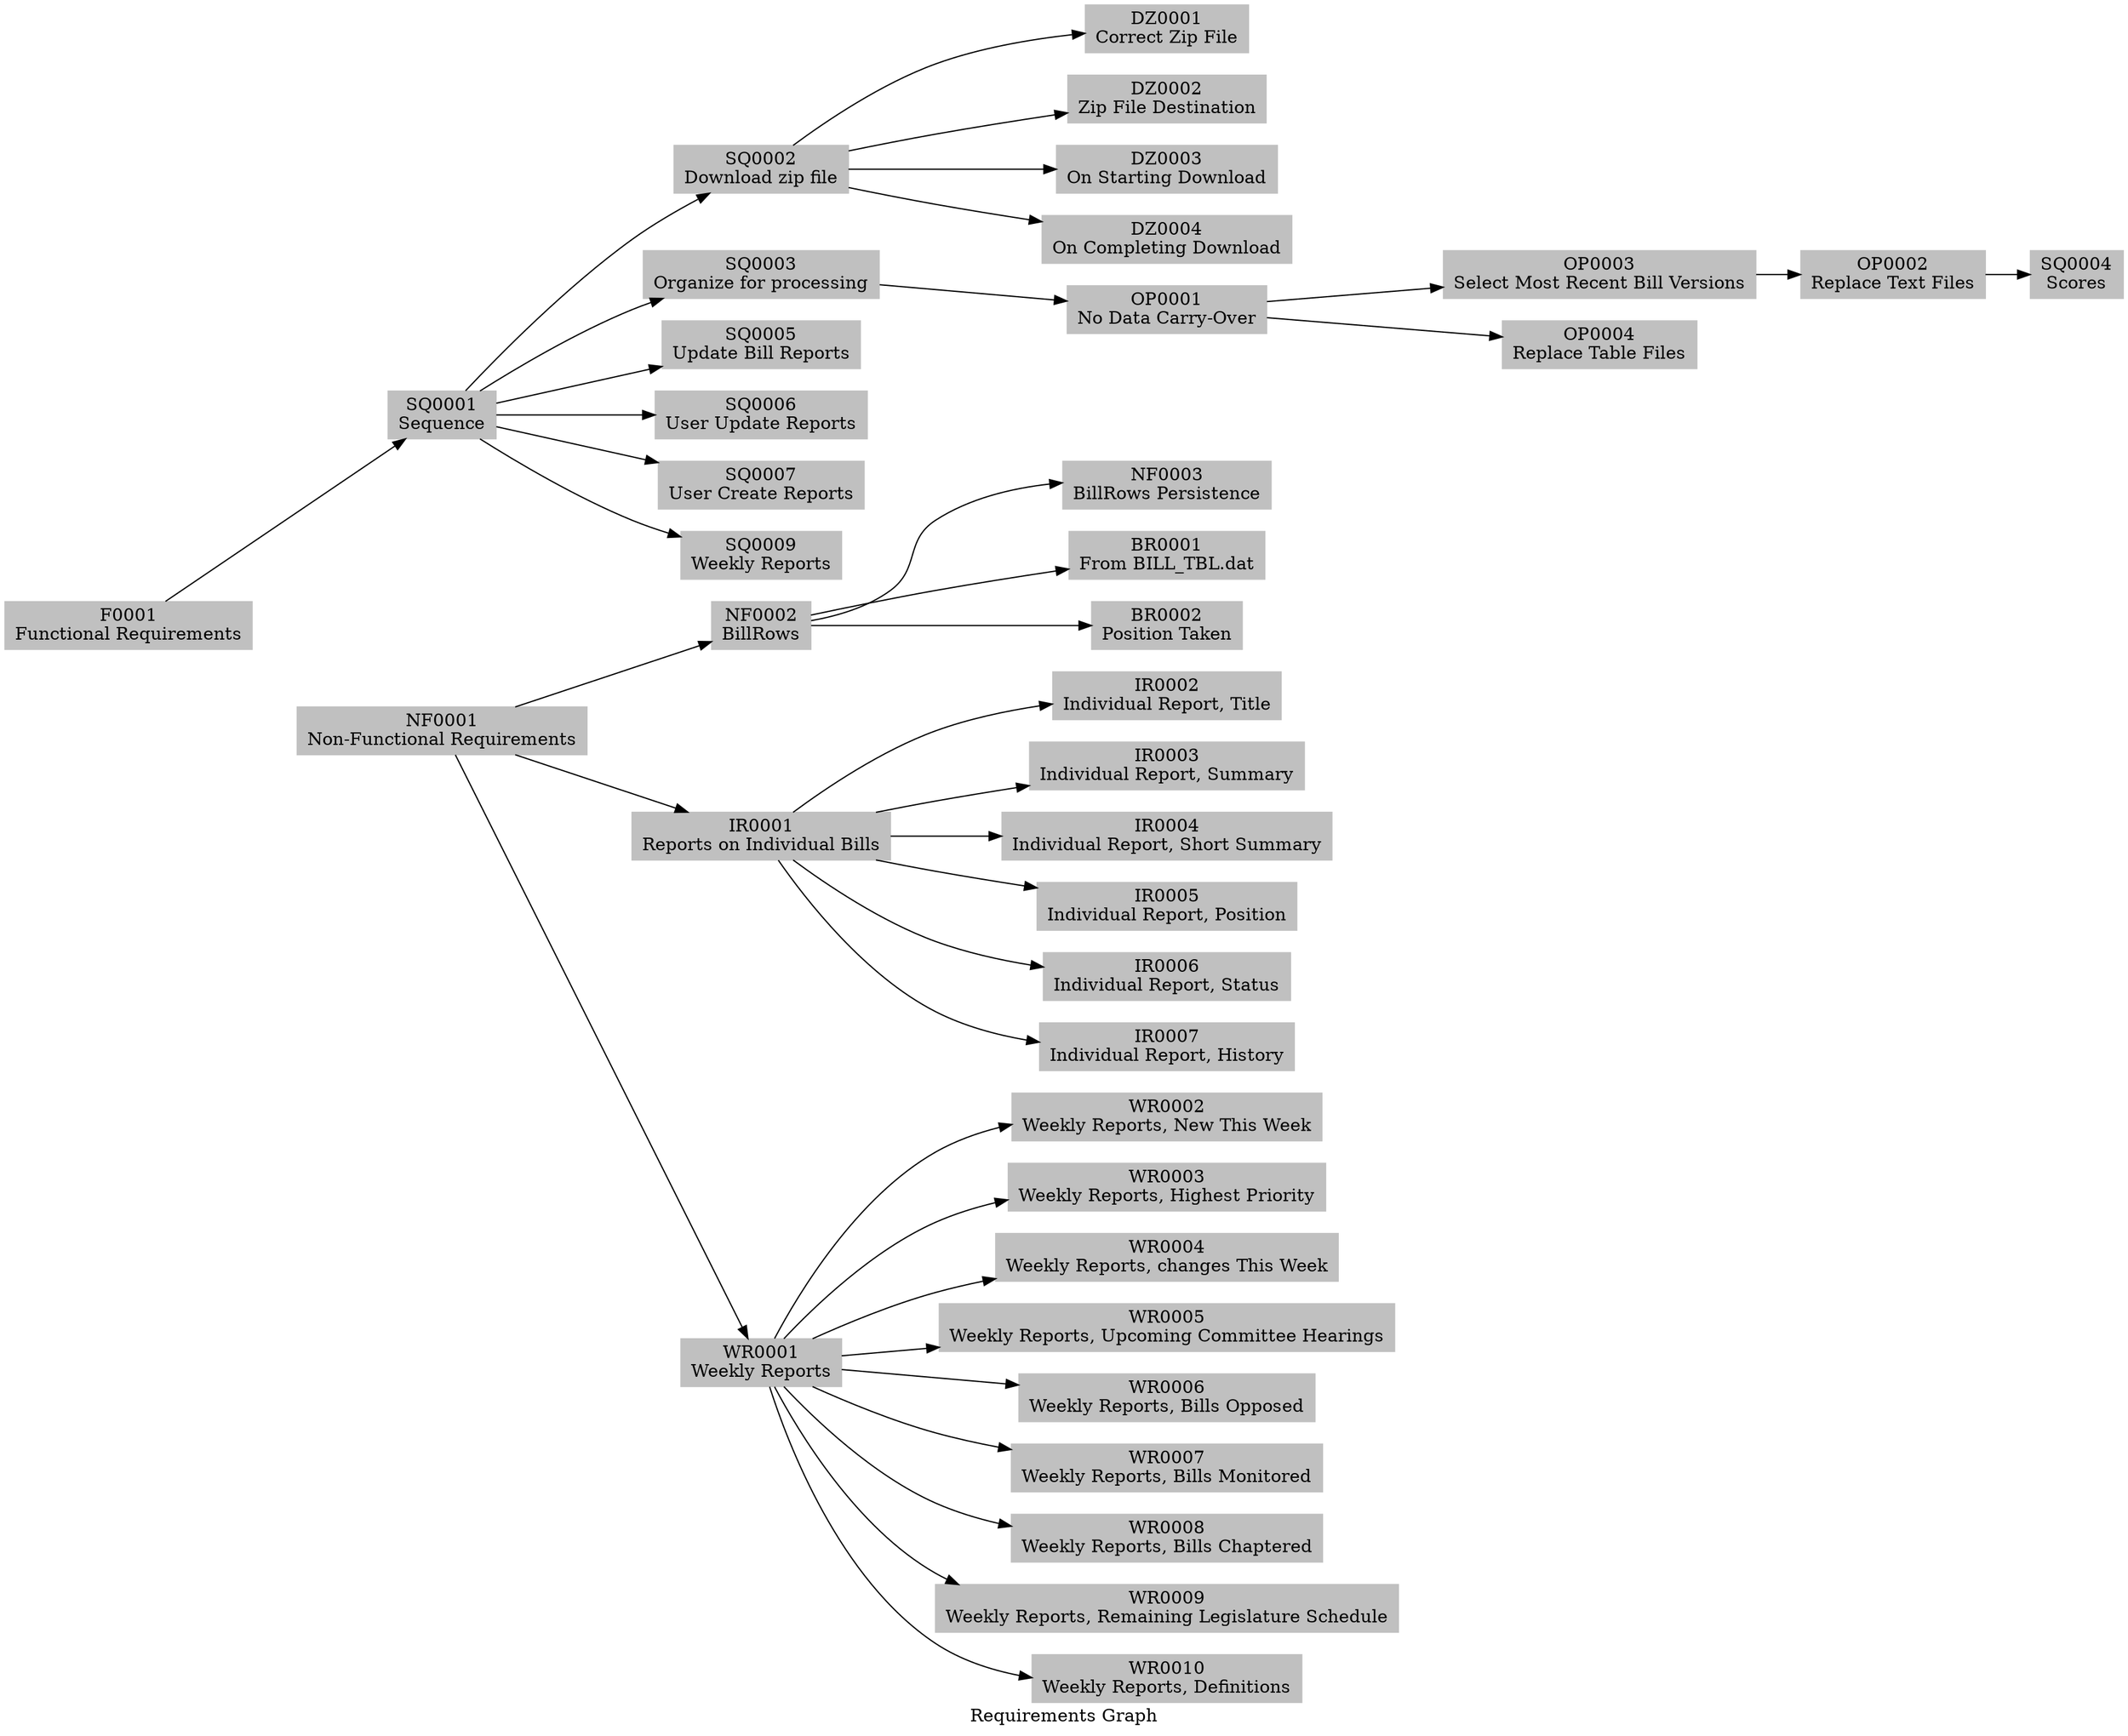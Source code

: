 #
digraph diagram
{
label="Requirements Graph"
  rankdir = LR;
# concentrate = true;
# edge[samehead=h1, sametail=t1];
  edge[samehead=h1];
"F0001" [label="F0001
Functional Requirements", shape = rectangle, style = filled, color = gray]
"SQ0001" [label="SQ0001
Sequence", shape = rectangle, style = filled, color = gray]
"F0001" -> "SQ0001"
"SQ0002" [label="SQ0002
Download zip file", shape = rectangle, style = filled, color = gray]
"SQ0001" -> "SQ0002"
"SQ0003" [label="SQ0003
Organize for processing", shape = rectangle, style = filled, color = gray]
"SQ0001" -> "SQ0003"
"SQ0004" [label="SQ0004
Scores", shape = rectangle, style = filled, color = gray]
"OP0002" -> "SQ0004"
"SQ0005" [label="SQ0005
Update Bill Reports", shape = rectangle, style = filled, color = gray]
"SQ0001" -> "SQ0005"
"SQ0006" [label="SQ0006
User Update Reports", shape = rectangle, style = filled, color = gray]
"SQ0001" -> "SQ0006"
"SQ0007" [label="SQ0007
User Create Reports", shape = rectangle, style = filled, color = gray]
"SQ0001" -> "SQ0007"
"SQ0009" [label="SQ0009
Weekly Reports", shape = rectangle, style = filled, color = gray]
"SQ0001" -> "SQ0009"
"DZ0001" [label="DZ0001
Correct Zip File", shape = rectangle, style = filled, color = gray]
"SQ0002" -> "DZ0001"
"DZ0002" [label="DZ0002
Zip File Destination", shape = rectangle, style = filled, color = gray]
"SQ0002" -> "DZ0002"
"DZ0003" [label="DZ0003
On Starting Download", shape = rectangle, style = filled, color = gray]
"SQ0002" -> "DZ0003"
"DZ0004" [label="DZ0004
On Completing Download", shape = rectangle, style = filled, color = gray]
"SQ0002" -> "DZ0004"
"OP0001" [label="OP0001
No Data Carry-Over", shape = rectangle, style = filled, color = gray]
"SQ0003" -> "OP0001"
"OP0002" [label="OP0002
Replace Text Files", shape = rectangle, style = filled, color = gray]
"OP0003" -> "OP0002"
"OP0003" [label="OP0003
Select Most Recent Bill Versions", shape = rectangle, style = filled, color = gray]
"OP0001" -> "OP0003"
"OP0004" [label="OP0004
Replace Table Files", shape = rectangle, style = filled, color = gray]
"OP0001" -> "OP0004"
"NF0001" [label="NF0001
Non-Functional Requirements", shape = rectangle, style = filled, color = gray]
"NF0002" [label="NF0002
BillRows", shape = rectangle, style = filled, color = gray]
"NF0001" -> "NF0002"
"NF0003" [label="NF0003
BillRows Persistence", shape = rectangle, style = filled, color = gray]
"NF0002" -> "NF0003"
"BR0001" [label="BR0001
From BILL_TBL.dat", shape = rectangle, style = filled, color = gray]
"NF0002" -> "BR0001"
"BR0002" [label="BR0002
Position Taken", shape = rectangle, style = filled, color = gray]
"NF0002" -> "BR0002"
"IR0001" [label="IR0001
Reports on Individual Bills", shape = rectangle, style = filled, color = gray]
"NF0001" -> "IR0001"
"IR0002" [label="IR0002
Individual Report, Title", shape = rectangle, style = filled, color = gray]
"IR0001" -> "IR0002"
"IR0003" [label="IR0003
Individual Report, Summary", shape = rectangle, style = filled, color = gray]
"IR0001" -> "IR0003"
"IR0004" [label="IR0004
Individual Report, Short Summary", shape = rectangle, style = filled, color = gray]
"IR0001" -> "IR0004"
"IR0005" [label="IR0005
Individual Report, Position", shape = rectangle, style = filled, color = gray]
"IR0001" -> "IR0005"
"IR0006" [label="IR0006
Individual Report, Status", shape = rectangle, style = filled, color = gray]
"IR0001" -> "IR0006"
"IR0007" [label="IR0007
Individual Report, History", shape = rectangle, style = filled, color = gray]
"IR0001" -> "IR0007"
"WR0001" [label="WR0001
Weekly Reports", shape = rectangle, style = filled, color = gray]
"NF0001" -> "WR0001"
"WR0002" [label="WR0002
Weekly Reports, New This Week", shape = rectangle, style = filled, color = gray]
"WR0001" -> "WR0002"
"WR0003" [label="WR0003
Weekly Reports, Highest Priority", shape = rectangle, style = filled, color = gray]
"WR0001" -> "WR0003"
"WR0004" [label="WR0004
Weekly Reports, changes This Week", shape = rectangle, style = filled, color = gray]
"WR0001" -> "WR0004"
"WR0005" [label="WR0005
Weekly Reports, Upcoming Committee Hearings", shape = rectangle, style = filled, color = gray]
"WR0001" -> "WR0005"
"WR0006" [label="WR0006
Weekly Reports, Bills Opposed", shape = rectangle, style = filled, color = gray]
"WR0001" -> "WR0006"
"WR0007" [label="WR0007
Weekly Reports, Bills Monitored", shape = rectangle, style = filled, color = gray]
"WR0001" -> "WR0007"
"WR0008" [label="WR0008
Weekly Reports, Bills Chaptered", shape = rectangle, style = filled, color = gray]
"WR0001" -> "WR0008"
"WR0009" [label="WR0009
Weekly Reports, Remaining Legislature Schedule", shape = rectangle, style = filled, color = gray]
"WR0001" -> "WR0009"
"WR0010" [label="WR0010
Weekly Reports, Definitions", shape = rectangle, style = filled, color = gray]
"WR0001" -> "WR0010"
"F0001" -> "NF0001" [style=invis]
}

